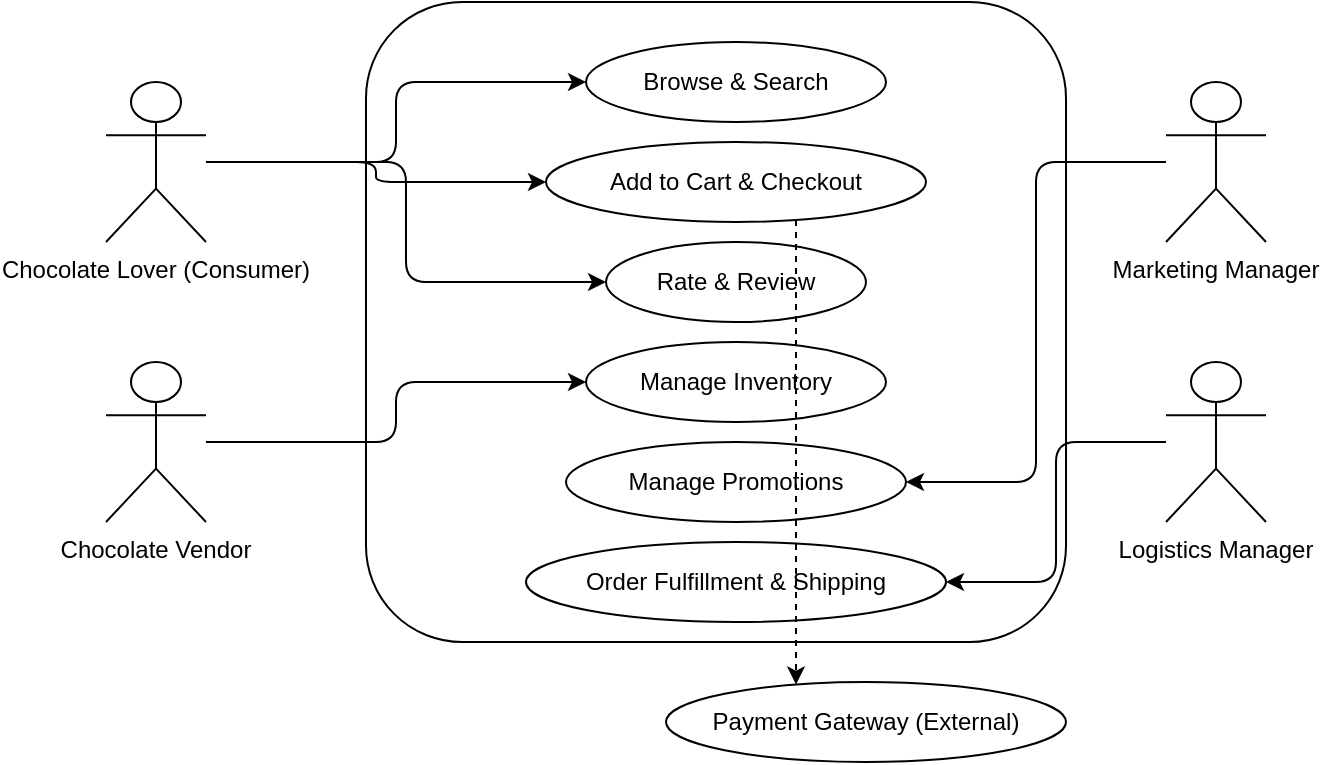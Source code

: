 <mxfile>
    <diagram id="K5D4nbJkQhqr_CWxr-WT" name="Chocolates Marketplace Use Case">
        <mxGraphModel dx="694" dy="736" grid="1" gridSize="10" guides="1" tooltips="1" connect="1" arrows="1" fold="1" page="1" pageScale="1" pageWidth="850" pageHeight="1100" math="0" shadow="0">
            <root>
                <mxCell id="0"/>
                <mxCell id="1" parent="0"/>
                <mxCell id="22" value="Chocolate Lover (Consumer)" style="shape=umlActor;verticalLabelPosition=bottom;verticalAlign=top;" vertex="1" parent="1">
                    <mxGeometry x="120" y="360" width="50" height="80" as="geometry"/>
                </mxCell>
                <mxCell id="23" value="Chocolate Vendor" style="shape=umlActor;verticalLabelPosition=bottom;verticalAlign=top;" vertex="1" parent="1">
                    <mxGeometry x="120" y="500" width="50" height="80" as="geometry"/>
                </mxCell>
                <mxCell id="24" value="Marketing Manager" style="shape=umlActor;verticalLabelPosition=bottom;verticalAlign=top;" vertex="1" parent="1">
                    <mxGeometry x="650" y="360" width="50" height="80" as="geometry"/>
                </mxCell>
                <mxCell id="25" value="Logistics Manager" style="shape=umlActor;verticalLabelPosition=bottom;verticalAlign=top;" vertex="1" parent="1">
                    <mxGeometry x="650" y="500" width="50" height="80" as="geometry"/>
                </mxCell>
                <mxCell id="26" value="" style="rounded=1;whiteSpace=wrap;html=1;fillColor=none;strokeColor=#000000;" vertex="1" parent="1">
                    <mxGeometry x="250" y="320" width="350" height="320" as="geometry"/>
                </mxCell>
                <mxCell id="27" value="Browse &amp; Search" style="ellipse;whiteSpace=wrap;html=1;aspect=fixed;" vertex="1" parent="26">
                    <mxGeometry x="110" y="20" width="150" height="40" as="geometry"/>
                </mxCell>
                <mxCell id="28" value="Add to Cart &amp; Checkout" style="ellipse;whiteSpace=wrap;html=1;aspect=fixed;" vertex="1" parent="26">
                    <mxGeometry x="90" y="70" width="190" height="40" as="geometry"/>
                </mxCell>
                <mxCell id="29" value="Rate &amp; Review" style="ellipse;whiteSpace=wrap;html=1;aspect=fixed;" vertex="1" parent="26">
                    <mxGeometry x="120" y="120" width="130" height="40" as="geometry"/>
                </mxCell>
                <mxCell id="30" value="Manage Inventory" style="ellipse;whiteSpace=wrap;html=1;aspect=fixed;" vertex="1" parent="26">
                    <mxGeometry x="110" y="170" width="150" height="40" as="geometry"/>
                </mxCell>
                <mxCell id="31" value="Manage Promotions" style="ellipse;whiteSpace=wrap;html=1;aspect=fixed;" vertex="1" parent="26">
                    <mxGeometry x="100" y="220" width="170" height="40" as="geometry"/>
                </mxCell>
                <mxCell id="32" value="Order Fulfillment &amp; Shipping" style="ellipse;whiteSpace=wrap;html=1;aspect=fixed;" vertex="1" parent="26">
                    <mxGeometry x="80" y="270" width="210" height="40" as="geometry"/>
                </mxCell>
                <mxCell id="33" value="Payment Gateway (External)" style="ellipse;whiteSpace=wrap;html=1;aspect=fixed;strokeDasharray=4 4;" vertex="1" parent="1">
                    <mxGeometry x="400" y="660" width="200" height="40" as="geometry"/>
                </mxCell>
                <mxCell id="34" style="edgeStyle=elbowEdgeStyle;rounded=1;orthogonalLoop=1;" edge="1" parent="1" source="22" target="27">
                    <mxGeometry relative="1" as="geometry"/>
                </mxCell>
                <mxCell id="35" style="edgeStyle=elbowEdgeStyle;rounded=1;orthogonalLoop=1;" edge="1" parent="1" source="22" target="28">
                    <mxGeometry relative="1" as="geometry"/>
                </mxCell>
                <mxCell id="36" style="edgeStyle=elbowEdgeStyle;rounded=1;orthogonalLoop=1;" edge="1" parent="1" source="22" target="29">
                    <mxGeometry relative="1" as="geometry"/>
                </mxCell>
                <mxCell id="37" style="edgeStyle=elbowEdgeStyle;rounded=1;orthogonalLoop=1;" edge="1" parent="1" source="23" target="30">
                    <mxGeometry relative="1" as="geometry"/>
                </mxCell>
                <mxCell id="38" style="edgeStyle=elbowEdgeStyle;rounded=1;orthogonalLoop=1;" edge="1" parent="1" source="24" target="31">
                    <mxGeometry relative="1" as="geometry"/>
                </mxCell>
                <mxCell id="39" style="edgeStyle=elbowEdgeStyle;rounded=1;orthogonalLoop=1;" edge="1" parent="1" source="25" target="32">
                    <mxGeometry relative="1" as="geometry"/>
                </mxCell>
                <mxCell id="40" style="edgeStyle=elbowEdgeStyle;rounded=1;orthogonalLoop=1;dashed=1;" edge="1" parent="1" source="28" target="33">
                    <mxGeometry relative="1" as="geometry"/>
                </mxCell>
            </root>
        </mxGraphModel>
    </diagram>
</mxfile>